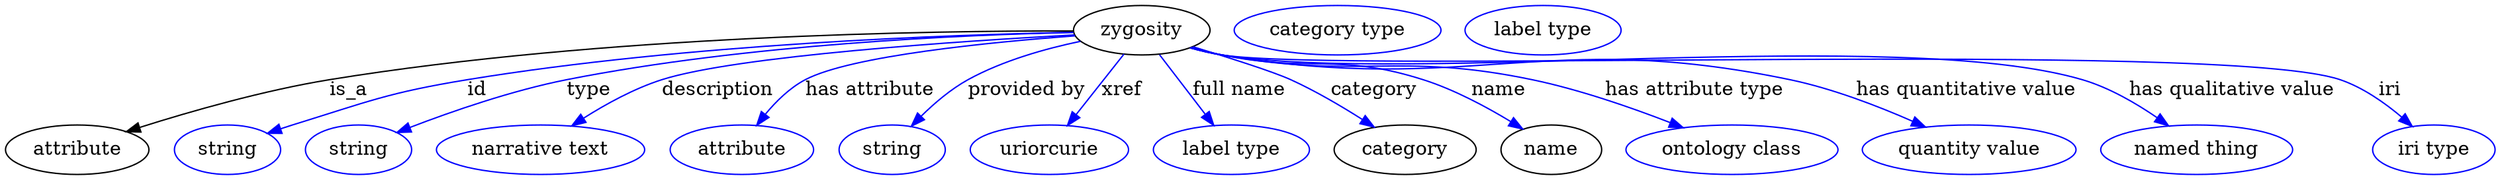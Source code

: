 digraph {
	graph [bb="0,0,1802.2,123"];
	node [label="\N"];
	zygosity	[height=0.5,
		label=zygosity,
		pos="821,105",
		width=1.3721];
	attribute	[height=0.5,
		pos="51.995,18",
		width=1.4443];
	zygosity -> attribute	[label=is_a,
		lp="253,61.5",
		pos="e,88.065,31.027 771.59,104.28 670.78,104.14 434.42,100.16 239,69 189.95,61.18 135.21,45.724 97.692,34.056"];
	id	[color=blue,
		height=0.5,
		label=string,
		pos="160,18",
		width=1.0652];
	zygosity -> id	[color=blue,
		label=id,
		lp="341,61.5",
		pos="e,189.38,29.714 771.56,103.45 683.18,101.8 492.47,95.218 334,69 286.72,61.179 234.05,44.941 199.17,33.085",
		style=solid];
	type	[color=blue,
		height=0.5,
		label=string,
		pos="255,18",
		width=1.0652];
	zygosity -> type	[color=blue,
		label=type,
		lp="422,61.5",
		pos="e,282.82,30.512 771.62,103.43 693.34,101.72 536.28,95.017 406,69 366.34,61.081 322.64,45.86 292.5,34.283",
		style=solid];
	description	[color=blue,
		height=0.5,
		label="narrative text",
		pos="387,18",
		width=2.0943];
	zygosity -> description	[color=blue,
		label=description,
		lp="514.5,61.5",
		pos="e,409.38,35.41 772.35,101.61 690.35,97.159 528.25,86.444 474,69 454.12,62.611 433.8,51.251 417.79,40.971",
		style=solid];
	"has attribute"	[color=blue,
		height=0.5,
		label=attribute,
		pos="532,18",
		width=1.4443];
	zygosity -> "has attribute"	[color=blue,
		label="has attribute",
		lp="624,61.5",
		pos="e,542.46,35.753 772.83,100.98 711.63,96.484 609.98,86.605 577,69 565.84,63.046 556.07,53.184 548.51,43.784",
		style=solid];
	"provided by"	[color=blue,
		height=0.5,
		label=string,
		pos="640,18",
		width=1.0652];
	zygosity -> "provided by"	[color=blue,
		label="provided by",
		lp="737.5,61.5",
		pos="e,653.9,35.117 776.78,96.971 751.69,91.725 720.34,82.989 695,69 682.52,62.111 670.56,51.857 661.01,42.425",
		style=solid];
	xref	[color=blue,
		height=0.5,
		label=uriorcurie,
		pos="754,18",
		width=1.5887];
	zygosity -> xref	[color=blue,
		label=xref,
		lp="806.5,61.5",
		pos="e,767.1,35.629 808.08,87.611 798.22,75.11 784.49,57.687 773.33,43.527",
		style=solid];
	"full name"	[color=blue,
		height=0.5,
		label="label type",
		pos="886,18",
		width=1.5707];
	zygosity -> "full name"	[color=blue,
		label="full name",
		lp="891.5,61.5",
		pos="e,873.18,35.758 833.84,87.207 843.27,74.866 856.25,57.894 866.9,43.967",
		style=solid];
	category	[height=0.5,
		pos="1012,18",
		width=1.4263];
	zygosity -> category	[color=blue,
		label=category,
		lp="989.5,61.5",
		pos="e,989.86,34.247 858.05,92.979 883.98,85.082 916.17,74.847 929,69 947.04,60.774 966.06,49.524 981.34,39.778",
		style=solid];
	name	[height=0.5,
		pos="1118,18",
		width=1.011];
	zygosity -> name	[color=blue,
		label=name,
		lp="1080,61.5",
		pos="e,1097.2,33.099 856.97,92.473 864.21,90.432 871.8,88.487 879,87 943.02,73.762 962.69,88.819 1025,69 1047.5,61.855 1070.8,49.273 \
1088.5,38.518",
		style=solid];
	"has attribute type"	[color=blue,
		height=0.5,
		label="ontology class",
		pos="1249,18",
		width=2.1304];
	zygosity -> "has attribute type"	[color=blue,
		label="has attribute type",
		lp="1222,61.5",
		pos="e,1213.7,34.003 856.3,92.402 863.73,90.315 871.57,88.371 879,87 977.65,68.796 1005.8,89.515 1104,69 1138.4,61.815 1175.8,48.755 \
1204.1,37.783",
		style=solid];
	"has quantitative value"	[color=blue,
		height=0.5,
		label="quantity value",
		pos="1421,18",
		width=2.1484];
	zygosity -> "has quantitative value"	[color=blue,
		label="has quantitative value",
		lp="1419,61.5",
		pos="e,1389.3,34.531 855.95,92.28 863.48,90.175 871.44,88.254 879,87 1059.8,57.005 1111.6,106.39 1291,69 1321.9,62.571 1355,49.726 1380.1,\
38.666",
		style=solid];
	"has qualitative value"	[color=blue,
		height=0.5,
		label="named thing",
		pos="1586,18",
		width=1.9318];
	zygosity -> "has qualitative value"	[color=blue,
		label="has qualitative value",
		lp="1611.5,61.5",
		pos="e,1565.6,35.419 855.94,92.194 863.46,90.094 871.43,88.198 879,87 1016,65.313 1369.9,108.07 1503,69 1522.4,63.297 1541.9,51.902 1557.2,\
41.429",
		style=solid];
	iri	[color=blue,
		height=0.5,
		label="iri type",
		pos="1758,18",
		width=1.2277];
	zygosity -> iri	[color=blue,
		label=iri,
		lp="1726,61.5",
		pos="e,1742.3,34.943 855.93,92.156 863.46,90.058 871.43,88.172 879,87 968.07,73.205 1604.7,98.046 1690,69 1706.6,63.345 1722.6,52.037 \
1734.8,41.604",
		style=solid];
	"named thing_category"	[color=blue,
		height=0.5,
		label="category type",
		pos="963,105",
		width=2.0762];
	attribute_name	[color=blue,
		height=0.5,
		label="label type",
		pos="1112,105",
		width=1.5707];
}
